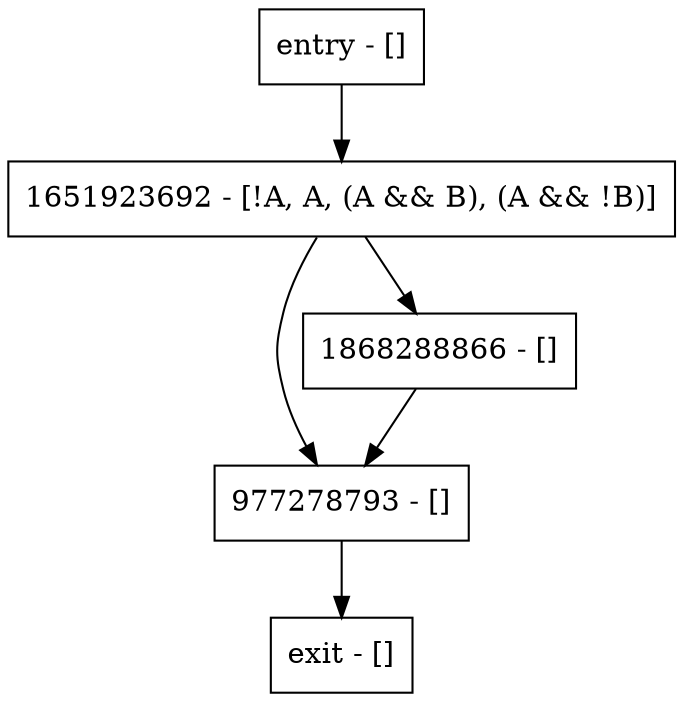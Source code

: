 digraph main {
node [shape=record];
977278793 [label="977278793 - []"];
entry [label="entry - []"];
exit [label="exit - []"];
1868288866 [label="1868288866 - []"];
1651923692 [label="1651923692 - [!A, A, (A && B), (A && !B)]"];
entry;
exit;
977278793 -> exit;
entry -> 1651923692;
1868288866 -> 977278793;
1651923692 -> 977278793;
1651923692 -> 1868288866;
}
